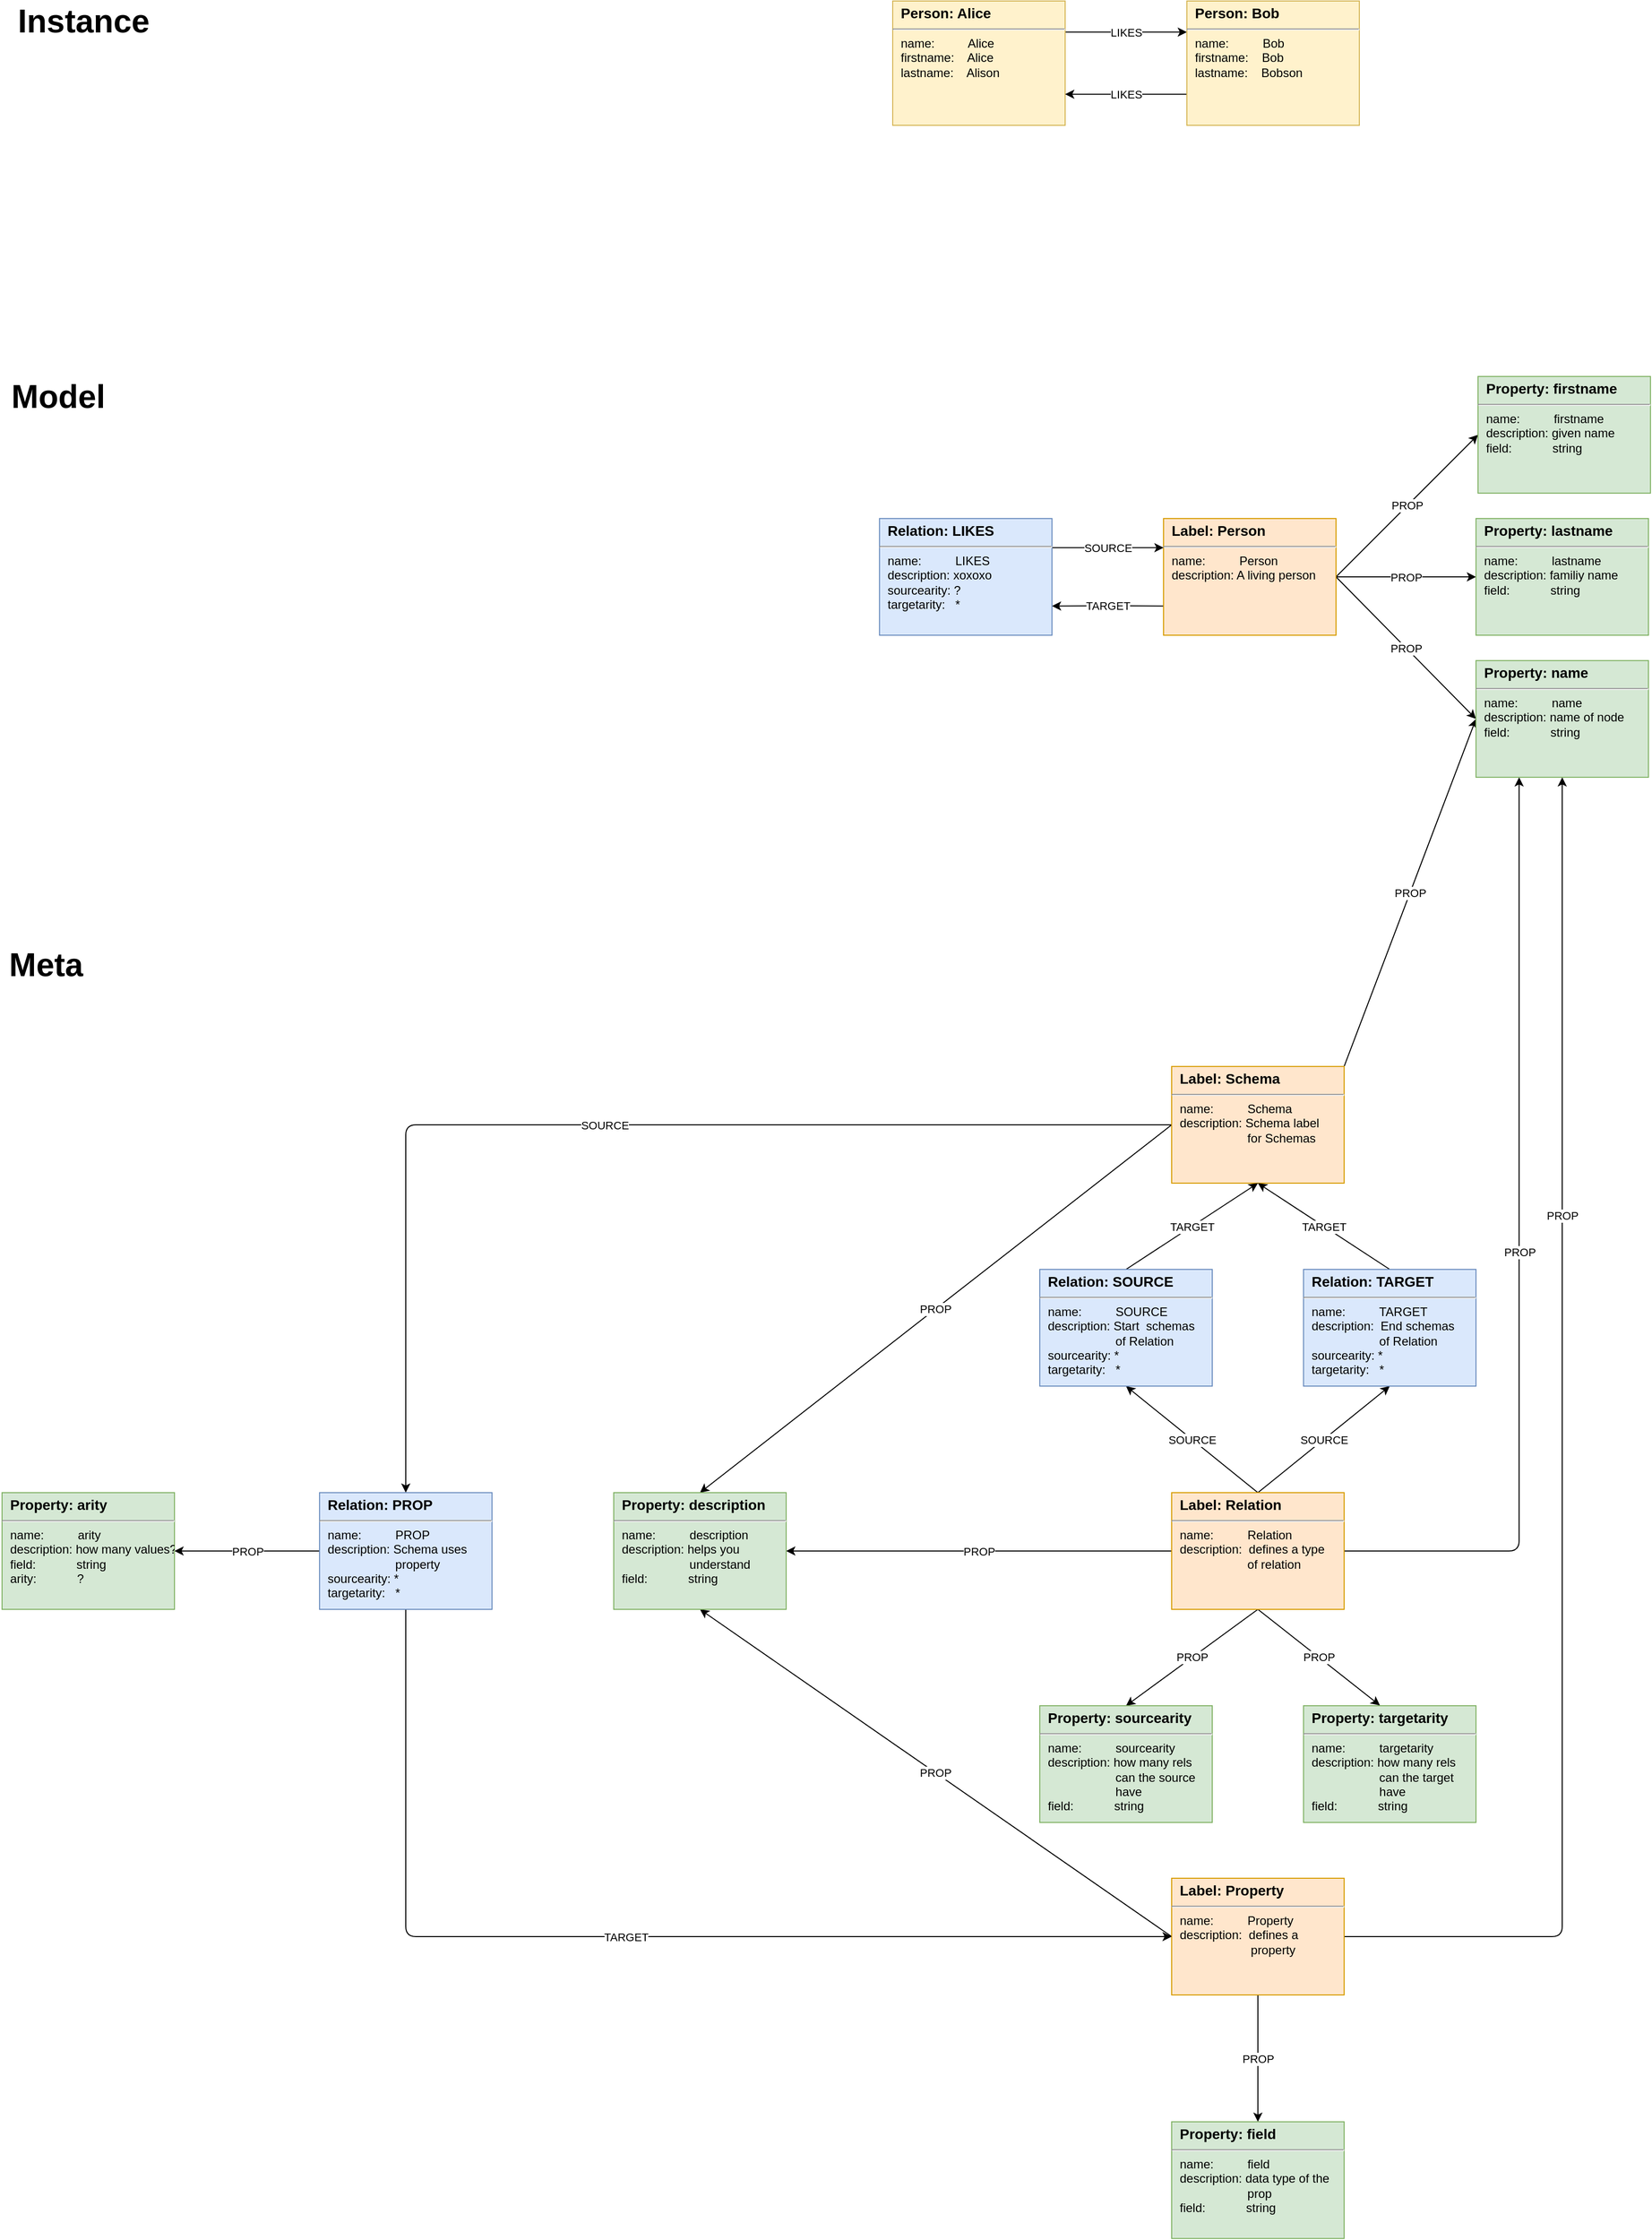 <mxfile version="15.4.0" type="device"><diagram name="Page-1" id="a7904f86-f2b4-8e86-fa97-74104820619b"><mxGraphModel dx="2234" dy="2161" grid="1" gridSize="10" guides="1" tooltips="1" connect="1" arrows="1" fold="1" page="1" pageScale="1" pageWidth="1100" pageHeight="850" background="none" math="0" shadow="0"><root><mxCell id="0"/><mxCell id="1" parent="0"/><mxCell id="VbkSE5yVyqT6yaJdxfcW-22" value="PROP" style="edgeStyle=none;rounded=1;orthogonalLoop=1;jettySize=auto;html=1;exitX=1;exitY=0;exitDx=0;exitDy=0;entryX=0;entryY=0.5;entryDx=0;entryDy=0;fontFamily=Helvetica;fontSize=11;" parent="1" source="24794b860abc3c2d-29" target="VbkSE5yVyqT6yaJdxfcW-18" edge="1"><mxGeometry relative="1" as="geometry"/></mxCell><mxCell id="VbkSE5yVyqT6yaJdxfcW-32" value="PROP" style="edgeStyle=none;rounded=1;orthogonalLoop=1;jettySize=auto;html=1;exitX=0;exitY=0.5;exitDx=0;exitDy=0;entryX=0.5;entryY=0;entryDx=0;entryDy=0;fontFamily=Helvetica;fontSize=11;" parent="1" source="24794b860abc3c2d-29" target="VbkSE5yVyqT6yaJdxfcW-31" edge="1"><mxGeometry relative="1" as="geometry"/></mxCell><mxCell id="VbkSE5yVyqT6yaJdxfcW-42" value="SOURCE" style="edgeStyle=orthogonalEdgeStyle;rounded=1;orthogonalLoop=1;jettySize=auto;html=1;exitX=0;exitY=0.5;exitDx=0;exitDy=0;entryX=0.5;entryY=0;entryDx=0;entryDy=0;fontFamily=Helvetica;fontSize=11;" parent="1" source="24794b860abc3c2d-29" target="VbkSE5yVyqT6yaJdxfcW-41" edge="1"><mxGeometry relative="1" as="geometry"/></mxCell><mxCell id="24794b860abc3c2d-29" value="&lt;p style=&quot;margin: 0px ; margin-top: 4px ; text-align: center ; text-decoration: underline&quot;&gt;&lt;/p&gt;&lt;p style=&quot;margin: 0px ; margin-left: 8px&quot;&gt;&lt;b&gt;&lt;font style=&quot;font-size: 14px&quot;&gt;Label: Schema&lt;/font&gt;&lt;/b&gt;&lt;/p&gt;&lt;hr&gt;&lt;p style=&quot;margin: 0px 0px 0px 8px&quot;&gt;name:&amp;nbsp; &amp;nbsp; &amp;nbsp; &amp;nbsp; &amp;nbsp; Schema&lt;br&gt;description: Schema label&amp;nbsp;&lt;/p&gt;&lt;p style=&quot;margin: 0px 0px 0px 8px&quot;&gt;&amp;nbsp; &amp;nbsp; &amp;nbsp; &amp;nbsp; &amp;nbsp; &amp;nbsp; &amp;nbsp; &amp;nbsp; &amp;nbsp; &amp;nbsp; for Schemas&lt;br&gt;&lt;br&gt;&lt;/p&gt;" style="verticalAlign=top;align=left;overflow=fill;fontSize=12;fontFamily=Helvetica;html=1;rounded=0;shadow=0;comic=0;labelBackgroundColor=none;strokeWidth=1;fillColor=#ffe6cc;strokeColor=#d79b00;" parent="1" vertex="1"><mxGeometry x="1358" y="680" width="170" height="115" as="geometry"/></mxCell><mxCell id="VbkSE5yVyqT6yaJdxfcW-5" value="LIKES" style="edgeStyle=none;rounded=1;orthogonalLoop=1;jettySize=auto;html=1;exitX=1;exitY=0.25;exitDx=0;exitDy=0;entryX=0;entryY=0.25;entryDx=0;entryDy=0;" parent="1" source="VbkSE5yVyqT6yaJdxfcW-1" target="VbkSE5yVyqT6yaJdxfcW-3" edge="1"><mxGeometry relative="1" as="geometry"/></mxCell><mxCell id="VbkSE5yVyqT6yaJdxfcW-1" value="&lt;p style=&quot;margin: 0px ; margin-top: 4px ; text-align: center ; text-decoration: underline&quot;&gt;&lt;/p&gt;&lt;p style=&quot;margin: 0px ; margin-left: 8px&quot;&gt;&lt;b&gt;&lt;font style=&quot;font-size: 14px&quot;&gt;Person: Alice&lt;/font&gt;&lt;/b&gt;&lt;/p&gt;&lt;hr&gt;&lt;p style=&quot;margin: 0px 0px 0px 8px&quot;&gt;name:&amp;nbsp; &amp;nbsp; &amp;nbsp; &amp;nbsp; &amp;nbsp; Alice&lt;br&gt;firstname:&amp;nbsp; &amp;nbsp; Alice&lt;/p&gt;&lt;p style=&quot;margin: 0px 0px 0px 8px&quot;&gt;&lt;span&gt;lastname:&amp;nbsp; &amp;nbsp; Alison&lt;/span&gt;&lt;/p&gt;" style="verticalAlign=top;align=left;overflow=fill;fontSize=12;fontFamily=Helvetica;html=1;rounded=0;shadow=0;comic=0;labelBackgroundColor=none;strokeWidth=1;fillColor=#fff2cc;strokeColor=#d6b656;" parent="1" vertex="1"><mxGeometry x="1083" y="-370" width="170" height="122.5" as="geometry"/></mxCell><mxCell id="VbkSE5yVyqT6yaJdxfcW-7" value="LIKES" style="edgeStyle=none;rounded=1;orthogonalLoop=1;jettySize=auto;html=1;exitX=0;exitY=0.75;exitDx=0;exitDy=0;entryX=1;entryY=0.75;entryDx=0;entryDy=0;" parent="1" source="VbkSE5yVyqT6yaJdxfcW-3" target="VbkSE5yVyqT6yaJdxfcW-1" edge="1"><mxGeometry relative="1" as="geometry"/></mxCell><mxCell id="VbkSE5yVyqT6yaJdxfcW-3" value="&lt;p style=&quot;margin: 0px ; margin-top: 4px ; text-align: center ; text-decoration: underline&quot;&gt;&lt;/p&gt;&lt;p style=&quot;margin: 0px ; margin-left: 8px&quot;&gt;&lt;b&gt;&lt;font style=&quot;font-size: 14px&quot;&gt;Person: Bob&lt;/font&gt;&lt;/b&gt;&lt;/p&gt;&lt;hr&gt;&lt;p style=&quot;margin: 0px 0px 0px 8px&quot;&gt;name:&amp;nbsp; &amp;nbsp; &amp;nbsp; &amp;nbsp; &amp;nbsp; Bob&lt;br&gt;firstname:&amp;nbsp; &amp;nbsp; Bob&lt;/p&gt;&lt;p style=&quot;margin: 0px 0px 0px 8px&quot;&gt;&lt;span&gt;lastname:&amp;nbsp; &amp;nbsp; Bobson&lt;/span&gt;&lt;/p&gt;" style="verticalAlign=top;align=left;overflow=fill;fontSize=12;fontFamily=Helvetica;html=1;rounded=0;shadow=0;comic=0;labelBackgroundColor=none;strokeWidth=1;fillColor=#fff2cc;strokeColor=#d6b656;" parent="1" vertex="1"><mxGeometry x="1373" y="-370" width="170" height="122.5" as="geometry"/></mxCell><mxCell id="VbkSE5yVyqT6yaJdxfcW-23" value="&lt;font face=&quot;helvetica&quot;&gt;PROP&lt;/font&gt;" style="edgeStyle=orthogonalEdgeStyle;rounded=1;orthogonalLoop=1;jettySize=auto;html=1;exitX=1;exitY=0.5;exitDx=0;exitDy=0;entryX=0.25;entryY=1;entryDx=0;entryDy=0;fontFamily=Helvetica;fontSize=11;" parent="1" source="VbkSE5yVyqT6yaJdxfcW-9" target="VbkSE5yVyqT6yaJdxfcW-18" edge="1"><mxGeometry relative="1" as="geometry"/></mxCell><mxCell id="VbkSE5yVyqT6yaJdxfcW-29" value="SOURCE" style="edgeStyle=none;rounded=1;orthogonalLoop=1;jettySize=auto;html=1;exitX=0.5;exitY=0;exitDx=0;exitDy=0;entryX=0.5;entryY=1;entryDx=0;entryDy=0;fontFamily=Helvetica;fontSize=11;" parent="1" source="VbkSE5yVyqT6yaJdxfcW-9" target="VbkSE5yVyqT6yaJdxfcW-25" edge="1"><mxGeometry relative="1" as="geometry"/></mxCell><mxCell id="VbkSE5yVyqT6yaJdxfcW-30" value="SOURCE" style="edgeStyle=none;rounded=1;orthogonalLoop=1;jettySize=auto;html=1;exitX=0.5;exitY=0;exitDx=0;exitDy=0;entryX=0.5;entryY=1;entryDx=0;entryDy=0;fontFamily=Helvetica;fontSize=11;" parent="1" source="VbkSE5yVyqT6yaJdxfcW-9" target="VbkSE5yVyqT6yaJdxfcW-26" edge="1"><mxGeometry relative="1" as="geometry"/></mxCell><mxCell id="VbkSE5yVyqT6yaJdxfcW-33" value="PROP" style="edgeStyle=none;rounded=1;orthogonalLoop=1;jettySize=auto;html=1;exitX=0;exitY=0.5;exitDx=0;exitDy=0;fontFamily=Helvetica;fontSize=11;" parent="1" source="VbkSE5yVyqT6yaJdxfcW-9" target="VbkSE5yVyqT6yaJdxfcW-31" edge="1"><mxGeometry relative="1" as="geometry"/></mxCell><mxCell id="VbkSE5yVyqT6yaJdxfcW-37" value="PROP" style="edgeStyle=none;rounded=1;orthogonalLoop=1;jettySize=auto;html=1;exitX=0.5;exitY=1;exitDx=0;exitDy=0;entryX=0.5;entryY=0;entryDx=0;entryDy=0;fontFamily=Helvetica;fontSize=11;" parent="1" source="VbkSE5yVyqT6yaJdxfcW-9" target="VbkSE5yVyqT6yaJdxfcW-35" edge="1"><mxGeometry relative="1" as="geometry"/></mxCell><mxCell id="VbkSE5yVyqT6yaJdxfcW-38" value="PROP" style="edgeStyle=none;rounded=1;orthogonalLoop=1;jettySize=auto;html=1;exitX=0.5;exitY=1;exitDx=0;exitDy=0;entryX=0.443;entryY=-0.003;entryDx=0;entryDy=0;entryPerimeter=0;fontFamily=Helvetica;fontSize=11;" parent="1" source="VbkSE5yVyqT6yaJdxfcW-9" target="VbkSE5yVyqT6yaJdxfcW-36" edge="1"><mxGeometry relative="1" as="geometry"/></mxCell><mxCell id="VbkSE5yVyqT6yaJdxfcW-9" value="&lt;p style=&quot;margin: 0px ; margin-top: 4px ; text-align: center ; text-decoration: underline&quot;&gt;&lt;/p&gt;&lt;p style=&quot;margin: 0px ; margin-left: 8px&quot;&gt;&lt;b&gt;&lt;font style=&quot;font-size: 14px&quot;&gt;Label: Relation&lt;/font&gt;&lt;/b&gt;&lt;/p&gt;&lt;hr&gt;&lt;p style=&quot;margin: 0px 0px 0px 8px&quot;&gt;name:&amp;nbsp; &amp;nbsp; &amp;nbsp; &amp;nbsp; &amp;nbsp; Relation&lt;br&gt;description:&amp;nbsp; defines a type&lt;/p&gt;&lt;p style=&quot;margin: 0px 0px 0px 8px&quot;&gt;&amp;nbsp; &amp;nbsp; &amp;nbsp; &amp;nbsp; &amp;nbsp; &amp;nbsp; &amp;nbsp; &amp;nbsp; &amp;nbsp; &amp;nbsp; of relation&lt;/p&gt;&lt;p style=&quot;margin: 0px 0px 0px 8px&quot;&gt;&lt;span style=&quot;color: rgba(0 , 0 , 0 , 0) ; font-family: monospace ; font-size: 0px&quot;&gt;%3CmxGraphModel%3E%3Croot%3E%3CmxCell%20id%3D%220%22%2F%3E%3CmxCell%20id%3D%221%22%20parent%3D%220%22%2F%3E%3CmxCell%20id%3D%222%22%20value%3D%22%26lt%3Bp%20style%3D%26quot%3Bmargin%3A%200px%20%3B%20margin-top%3A%204px%20%3B%20text-align%3A%20center%20%3B%20text-decoration%3A%20underline%26quot%3B%26gt%3B%26lt%3B%2Fp%26gt%3B%26lt%3Bp%20style%3D%26quot%3Bmargin%3A%200px%20%3B%20margin-left%3A%208px%26quot%3B%26gt%3B%26lt%3Bb%26gt%3B%26lt%3Bfont%20style%3D%26quot%3Bfont-size%3A%2014px%26quot%3B%26gt%3BSchema%3A%20Schema%26lt%3B%2Ffont%26gt%3B%26lt%3B%2Fb%26gt%3B%26lt%3B%2Fp%26gt%3B%26lt%3Bhr%26gt%3B%26lt%3Bp%20style%3D%26quot%3Bmargin%3A%200px%200px%200px%208px%26quot%3B%26gt%3Bname%3A%26amp%3Bnbsp%3B%20%26amp%3Bnbsp%3B%20%26amp%3Bnbsp%3B%20%26amp%3Bnbsp%3B%20%26amp%3Bnbsp%3B%20Schema%26lt%3Bbr%26gt%3Bdescription%3A%20Schema%20label%26amp%3Bnbsp%3B%26lt%3B%2Fp%26gt%3B%26lt%3Bp%20style%3D%26quot%3Bmargin%3A%200px%200px%200px%208px%26quot%3B%26gt%3B%26amp%3Bnbsp%3B%20%26amp%3Bnbsp%3B%20%26amp%3Bnbsp%3B%20%26amp%3Bnbsp%3B%20%26amp%3Bnbsp%3B%20%26amp%3Bnbsp%3B%20%26amp%3Bnbsp%3B%20%26amp%3Bnbsp%3B%20%26amp%3Bnbsp%3B%20%26amp%3Bnbsp%3B%20for%20Schemas%26lt%3Bbr%26gt%3B%26lt%3Bbr%26gt%3B%26lt%3B%2Fp%26gt%3B%22%20style%3D%22verticalAlign%3Dtop%3Balign%3Dleft%3Boverflow%3Dfill%3BfontSize%3D12%3BfontFamily%3DHelvetica%3Bhtml%3D1%3Brounded%3D0%3Bshadow%3D0%3Bcomic%3D0%3BlabelBackgroundColor%3Dnone%3BstrokeWidth%3D1%3BfillColor%3D%23ffe6cc%3BstrokeColor%3D%23d79b00%3B%22%20vertex%3D%221%22%20parent%3D%221%22%3E%3CmxGeometry%20x%3D%221130%22%20y%3D%22160%22%20width%3D%22170%22%20height%3D%22115%22%20as%3D%22geometry%22%2F%3E%3C%2FmxCell%3E%3C%2Froot%3E%3C%2FmxGraphModel%3E&lt;/span&gt;&lt;br&gt;&lt;/p&gt;" style="verticalAlign=top;align=left;overflow=fill;fontSize=12;fontFamily=Helvetica;html=1;rounded=0;shadow=0;comic=0;labelBackgroundColor=none;strokeWidth=1;fillColor=#ffe6cc;strokeColor=#d79b00;" parent="1" vertex="1"><mxGeometry x="1358" y="1100" width="170" height="115" as="geometry"/></mxCell><mxCell id="VbkSE5yVyqT6yaJdxfcW-24" value="&lt;font face=&quot;helvetica&quot;&gt;PROP&lt;/font&gt;" style="edgeStyle=orthogonalEdgeStyle;rounded=1;orthogonalLoop=1;jettySize=auto;html=1;exitX=1;exitY=0.5;exitDx=0;exitDy=0;entryX=0.5;entryY=1;entryDx=0;entryDy=0;fontFamily=Helvetica;fontSize=11;" parent="1" source="VbkSE5yVyqT6yaJdxfcW-10" target="VbkSE5yVyqT6yaJdxfcW-18" edge="1"><mxGeometry x="0.363" relative="1" as="geometry"><mxPoint y="-1" as="offset"/></mxGeometry></mxCell><mxCell id="VbkSE5yVyqT6yaJdxfcW-34" value="PROP" style="edgeStyle=none;rounded=1;orthogonalLoop=1;jettySize=auto;html=1;entryX=0.5;entryY=1;entryDx=0;entryDy=0;fontFamily=Helvetica;fontSize=11;exitX=0;exitY=0.5;exitDx=0;exitDy=0;" parent="1" source="VbkSE5yVyqT6yaJdxfcW-10" target="VbkSE5yVyqT6yaJdxfcW-31" edge="1"><mxGeometry relative="1" as="geometry"/></mxCell><mxCell id="VbkSE5yVyqT6yaJdxfcW-40" value="PROP" style="edgeStyle=none;rounded=1;orthogonalLoop=1;jettySize=auto;html=1;exitX=0.5;exitY=1;exitDx=0;exitDy=0;entryX=0.5;entryY=0;entryDx=0;entryDy=0;fontFamily=Helvetica;fontSize=11;" parent="1" source="VbkSE5yVyqT6yaJdxfcW-10" target="VbkSE5yVyqT6yaJdxfcW-39" edge="1"><mxGeometry relative="1" as="geometry"/></mxCell><mxCell id="VbkSE5yVyqT6yaJdxfcW-10" value="&lt;p style=&quot;margin: 0px ; margin-top: 4px ; text-align: center ; text-decoration: underline&quot;&gt;&lt;/p&gt;&lt;p style=&quot;margin: 0px ; margin-left: 8px&quot;&gt;&lt;b&gt;&lt;font style=&quot;font-size: 14px&quot;&gt;Label: Property&lt;/font&gt;&lt;/b&gt;&lt;/p&gt;&lt;hr&gt;&lt;p style=&quot;margin: 0px 0px 0px 8px&quot;&gt;name:&amp;nbsp; &amp;nbsp; &amp;nbsp; &amp;nbsp; &amp;nbsp; Property&lt;br&gt;description:&amp;nbsp; defines a&amp;nbsp;&lt;/p&gt;&lt;p style=&quot;margin: 0px 0px 0px 8px&quot;&gt;&amp;nbsp; &amp;nbsp; &amp;nbsp; &amp;nbsp; &amp;nbsp; &amp;nbsp; &amp;nbsp; &amp;nbsp; &amp;nbsp; &amp;nbsp; &amp;nbsp;property&lt;/p&gt;&lt;p style=&quot;margin: 0px 0px 0px 8px&quot;&gt;&lt;span style=&quot;color: rgba(0 , 0 , 0 , 0) ; font-family: monospace ; font-size: 0px&quot;&gt;%3CmxGraphModel%3E%3Croot%3E%3CmxCell%20id%3D%220%22%2F%3E%3CmxCell%20id%3D%221%22%20parent%3D%220%22%2F%3E%3CmxCell%20id%3D%222%22%20value%3D%22%26lt%3Bp%20style%3D%26quot%3Bmargin%3A%200px%20%3B%20margin-top%3A%204px%20%3B%20text-align%3A%20center%20%3B%20text-decoration%3A%20underline%26quot%3B%26gt%3B%26lt%3B%2Fp%26gt%3B%26lt%3Bp%20style%3D%26quot%3Bmargin%3A%200px%20%3B%20margin-left%3A%208px%26quot%3B%26gt%3B%26lt%3Bb%26gt%3B%26lt%3Bfont%20style%3D%26quot%3Bfont-size%3A%2014px%26quot%3B%26gt%3BSchema%3A%20Schema%26lt%3B%2Ffont%26gt%3B%26lt%3B%2Fb%26gt%3B%26lt%3B%2Fp%26gt%3B%26lt%3Bhr%26gt%3B%26lt%3Bp%20style%3D%26quot%3Bmargin%3A%200px%200px%200px%208px%26quot%3B%26gt%3Bname%3A%26amp%3Bnbsp%3B%20%26amp%3Bnbsp%3B%20%26amp%3Bnbsp%3B%20%26amp%3Bnbsp%3B%20%26amp%3Bnbsp%3B%20Schema%26lt%3Bbr%26gt%3Bdescription%3A%20Schema%20label%26amp%3Bnbsp%3B%26lt%3B%2Fp%26gt%3B%26lt%3Bp%20style%3D%26quot%3Bmargin%3A%200px%200px%200px%208px%26quot%3B%26gt%3B%26amp%3Bnbsp%3B%20%26amp%3Bnbsp%3B%20%26amp%3Bnbsp%3B%20%26amp%3Bnbsp%3B%20%26amp%3Bnbsp%3B%20%26amp%3Bnbsp%3B%20%26amp%3Bnbsp%3B%20%26amp%3Bnbsp%3B%20%26amp%3Bnbsp%3B%20%26amp%3Bnbsp%3B%20for%20Schemas%26lt%3Bbr%26gt%3B%26lt%3Bbr%26gt%3B%26lt%3B%2Fp%26gt%3B%22%20style%3D%22verticalAlign%3Dtop%3Balign%3Dleft%3Boverflow%3Dfill%3BfontSize%3D12%3BfontFamily%3DHelvetica%3Bhtml%3D1%3Brounded%3D0%3Bshadow%3D0%3Bcomic%3D0%3BlabelBackgroundColor%3Dnone%3BstrokeWidth%3D1%3BfillColor%3D%23ffe6cc%3BstrokeColor%3D%23d79b00%3B%22%20vertex%3D%221%22%20parent%3D%221%22%3E%3CmxGeometry%20x%3D%221130%22%20y%3D%22160%22%20width%3D%22170%22%20height%3D%22115%22%20as%3D%22geometry%22%2F%3E%3C%2FmxCell%3E%3C%2Froot%3E%3C%2FmxGraphModel%3E&lt;/span&gt;&lt;br&gt;&lt;/p&gt;" style="verticalAlign=top;align=left;overflow=fill;fontSize=12;fontFamily=Helvetica;html=1;rounded=0;shadow=0;comic=0;labelBackgroundColor=none;strokeWidth=1;fillColor=#ffe6cc;strokeColor=#d79b00;" parent="1" vertex="1"><mxGeometry x="1358" y="1480" width="170" height="115" as="geometry"/></mxCell><mxCell id="VbkSE5yVyqT6yaJdxfcW-14" value="TARGET" style="edgeStyle=none;rounded=1;orthogonalLoop=1;jettySize=auto;html=1;exitX=0;exitY=0.75;exitDx=0;exitDy=0;entryX=1;entryY=0.75;entryDx=0;entryDy=0;" parent="1" source="VbkSE5yVyqT6yaJdxfcW-11" target="VbkSE5yVyqT6yaJdxfcW-12" edge="1"><mxGeometry relative="1" as="geometry"><Array as="points"><mxPoint x="1300" y="226"/></Array></mxGeometry></mxCell><mxCell id="VbkSE5yVyqT6yaJdxfcW-19" value="PROP" style="edgeStyle=none;rounded=1;orthogonalLoop=1;jettySize=auto;html=1;exitX=1;exitY=0.5;exitDx=0;exitDy=0;entryX=0;entryY=0.5;entryDx=0;entryDy=0;fontFamily=Helvetica;fontSize=11;" parent="1" source="VbkSE5yVyqT6yaJdxfcW-11" target="VbkSE5yVyqT6yaJdxfcW-16" edge="1"><mxGeometry relative="1" as="geometry"/></mxCell><mxCell id="VbkSE5yVyqT6yaJdxfcW-20" value="PROP" style="edgeStyle=none;rounded=1;orthogonalLoop=1;jettySize=auto;html=1;exitX=1;exitY=0.5;exitDx=0;exitDy=0;entryX=0;entryY=0.5;entryDx=0;entryDy=0;fontFamily=Helvetica;fontSize=11;" parent="1" source="VbkSE5yVyqT6yaJdxfcW-11" target="VbkSE5yVyqT6yaJdxfcW-17" edge="1"><mxGeometry relative="1" as="geometry"/></mxCell><mxCell id="VbkSE5yVyqT6yaJdxfcW-21" value="&lt;font face=&quot;helvetica&quot;&gt;PROP&lt;/font&gt;" style="edgeStyle=none;rounded=1;orthogonalLoop=1;jettySize=auto;html=1;exitX=1;exitY=0.5;exitDx=0;exitDy=0;entryX=0;entryY=0.5;entryDx=0;entryDy=0;fontFamily=Helvetica;fontSize=11;" parent="1" source="VbkSE5yVyqT6yaJdxfcW-11" target="VbkSE5yVyqT6yaJdxfcW-18" edge="1"><mxGeometry relative="1" as="geometry"/></mxCell><mxCell id="VbkSE5yVyqT6yaJdxfcW-11" value="&lt;p style=&quot;margin: 0px ; margin-top: 4px ; text-align: center ; text-decoration: underline&quot;&gt;&lt;/p&gt;&lt;p style=&quot;margin: 0px ; margin-left: 8px&quot;&gt;&lt;b&gt;&lt;font style=&quot;font-size: 14px&quot;&gt;Label: Person&lt;/font&gt;&lt;/b&gt;&lt;/p&gt;&lt;hr&gt;&lt;p style=&quot;margin: 0px 0px 0px 8px&quot;&gt;name:&amp;nbsp; &amp;nbsp; &amp;nbsp; &amp;nbsp; &amp;nbsp; Person&lt;br&gt;description: A living person&lt;/p&gt;&lt;p style=&quot;margin: 0px 0px 0px 8px&quot;&gt;&lt;br&gt;&lt;/p&gt;" style="verticalAlign=top;align=left;overflow=fill;fontSize=12;fontFamily=Helvetica;html=1;rounded=0;shadow=0;comic=0;labelBackgroundColor=none;strokeWidth=1;fillColor=#ffe6cc;strokeColor=#d79b00;" parent="1" vertex="1"><mxGeometry x="1350" y="140" width="170" height="115" as="geometry"/></mxCell><mxCell id="VbkSE5yVyqT6yaJdxfcW-13" value="SOURCE" style="edgeStyle=none;rounded=1;orthogonalLoop=1;jettySize=auto;html=1;exitX=1;exitY=0.25;exitDx=0;exitDy=0;entryX=0;entryY=0.25;entryDx=0;entryDy=0;" parent="1" source="VbkSE5yVyqT6yaJdxfcW-12" target="VbkSE5yVyqT6yaJdxfcW-11" edge="1"><mxGeometry relative="1" as="geometry"/></mxCell><mxCell id="VbkSE5yVyqT6yaJdxfcW-12" value="&lt;p style=&quot;margin: 0px ; margin-top: 4px ; text-align: center ; text-decoration: underline&quot;&gt;&lt;/p&gt;&lt;p style=&quot;margin: 0px ; margin-left: 8px&quot;&gt;&lt;b&gt;&lt;font style=&quot;font-size: 14px&quot;&gt;Relation: LIKES&lt;/font&gt;&lt;/b&gt;&lt;/p&gt;&lt;hr&gt;&lt;p style=&quot;margin: 0px 0px 0px 8px&quot;&gt;name:&amp;nbsp; &amp;nbsp; &amp;nbsp; &amp;nbsp; &amp;nbsp; LIKES&lt;br&gt;description: xoxoxo&lt;/p&gt;&lt;p style=&quot;margin: 0px 0px 0px 8px&quot;&gt;sourcearity: ?&lt;/p&gt;&lt;p style=&quot;margin: 0px 0px 0px 8px&quot;&gt;targetarity:&amp;nbsp; &amp;nbsp;*&lt;/p&gt;" style="verticalAlign=top;align=left;overflow=fill;fontSize=12;fontFamily=Helvetica;html=1;rounded=0;shadow=0;comic=0;labelBackgroundColor=none;strokeWidth=1;fillColor=#dae8fc;strokeColor=#6c8ebf;" parent="1" vertex="1"><mxGeometry x="1070" y="140" width="170" height="115" as="geometry"/></mxCell><mxCell id="VbkSE5yVyqT6yaJdxfcW-16" value="&lt;p style=&quot;margin: 0px ; margin-top: 4px ; text-align: center ; text-decoration: underline&quot;&gt;&lt;/p&gt;&lt;p style=&quot;margin: 0px ; margin-left: 8px&quot;&gt;&lt;b&gt;&lt;font style=&quot;font-size: 14px&quot;&gt;Property: firstname&lt;/font&gt;&lt;/b&gt;&lt;/p&gt;&lt;hr&gt;&lt;p style=&quot;margin: 0px 0px 0px 8px&quot;&gt;name:&amp;nbsp; &amp;nbsp; &amp;nbsp; &amp;nbsp; &amp;nbsp; firstname&lt;br&gt;description: given name&lt;/p&gt;&lt;p style=&quot;margin: 0px 0px 0px 8px&quot;&gt;field:&amp;nbsp; &amp;nbsp; &amp;nbsp; &amp;nbsp; &amp;nbsp; &amp;nbsp; string&lt;/p&gt;" style="verticalAlign=top;align=left;overflow=fill;fontSize=12;fontFamily=Helvetica;html=1;rounded=0;shadow=0;comic=0;labelBackgroundColor=none;strokeWidth=1;fillColor=#d5e8d4;strokeColor=#82b366;" parent="1" vertex="1"><mxGeometry x="1660" width="170" height="115" as="geometry"/></mxCell><mxCell id="VbkSE5yVyqT6yaJdxfcW-17" value="&lt;p style=&quot;margin: 0px ; margin-top: 4px ; text-align: center ; text-decoration: underline&quot;&gt;&lt;/p&gt;&lt;p style=&quot;margin: 0px ; margin-left: 8px&quot;&gt;&lt;b&gt;&lt;font style=&quot;font-size: 14px&quot;&gt;Property: lastname&lt;/font&gt;&lt;/b&gt;&lt;/p&gt;&lt;hr&gt;&lt;p style=&quot;margin: 0px 0px 0px 8px&quot;&gt;name:&amp;nbsp; &amp;nbsp; &amp;nbsp; &amp;nbsp; &amp;nbsp; lastname&lt;br&gt;description: familiy name&lt;/p&gt;&lt;p style=&quot;margin: 0px 0px 0px 8px&quot;&gt;field:&amp;nbsp; &amp;nbsp; &amp;nbsp; &amp;nbsp; &amp;nbsp; &amp;nbsp; string&lt;/p&gt;" style="verticalAlign=top;align=left;overflow=fill;fontSize=12;fontFamily=Helvetica;html=1;rounded=0;shadow=0;comic=0;labelBackgroundColor=none;strokeWidth=1;fillColor=#d5e8d4;strokeColor=#82b366;" parent="1" vertex="1"><mxGeometry x="1658" y="140" width="170" height="115" as="geometry"/></mxCell><mxCell id="VbkSE5yVyqT6yaJdxfcW-18" value="&lt;p style=&quot;margin: 0px ; margin-top: 4px ; text-align: center ; text-decoration: underline&quot;&gt;&lt;/p&gt;&lt;p style=&quot;margin: 0px ; margin-left: 8px&quot;&gt;&lt;b&gt;&lt;font style=&quot;font-size: 14px&quot;&gt;Property: name&lt;/font&gt;&lt;/b&gt;&lt;/p&gt;&lt;hr&gt;&lt;p style=&quot;margin: 0px 0px 0px 8px&quot;&gt;name:&amp;nbsp; &amp;nbsp; &amp;nbsp; &amp;nbsp; &amp;nbsp; name&lt;br&gt;description: name of node&lt;/p&gt;&lt;p style=&quot;margin: 0px 0px 0px 8px&quot;&gt;field:&amp;nbsp; &amp;nbsp; &amp;nbsp; &amp;nbsp; &amp;nbsp; &amp;nbsp; string&lt;/p&gt;" style="verticalAlign=top;align=left;overflow=fill;fontSize=12;fontFamily=Helvetica;html=1;rounded=0;shadow=0;comic=0;labelBackgroundColor=none;strokeWidth=1;fillColor=#d5e8d4;strokeColor=#82b366;" parent="1" vertex="1"><mxGeometry x="1658" y="280" width="170" height="115" as="geometry"/></mxCell><mxCell id="VbkSE5yVyqT6yaJdxfcW-27" value="TARGET" style="rounded=1;orthogonalLoop=1;jettySize=auto;html=1;exitX=0.5;exitY=0;exitDx=0;exitDy=0;fontFamily=Helvetica;fontSize=11;entryX=0.5;entryY=1;entryDx=0;entryDy=0;" parent="1" source="VbkSE5yVyqT6yaJdxfcW-25" target="24794b860abc3c2d-29" edge="1"><mxGeometry relative="1" as="geometry"><mxPoint x="1448" y="800" as="targetPoint"/></mxGeometry></mxCell><mxCell id="VbkSE5yVyqT6yaJdxfcW-25" value="&lt;p style=&quot;margin: 0px ; margin-top: 4px ; text-align: center ; text-decoration: underline&quot;&gt;&lt;/p&gt;&lt;p style=&quot;margin: 0px ; margin-left: 8px&quot;&gt;&lt;b&gt;&lt;font style=&quot;font-size: 14px&quot;&gt;Relation: SOURCE&lt;/font&gt;&lt;/b&gt;&lt;/p&gt;&lt;hr&gt;&lt;p style=&quot;margin: 0px 0px 0px 8px&quot;&gt;name:&amp;nbsp; &amp;nbsp; &amp;nbsp; &amp;nbsp; &amp;nbsp; SOURCE&lt;br&gt;description: Start&amp;nbsp; schemas&amp;nbsp;&lt;/p&gt;&lt;p style=&quot;margin: 0px 0px 0px 8px&quot;&gt;&amp;nbsp; &amp;nbsp; &amp;nbsp; &amp;nbsp; &amp;nbsp; &amp;nbsp; &amp;nbsp; &amp;nbsp; &amp;nbsp; &amp;nbsp; of Relation&lt;/p&gt;&lt;p style=&quot;margin: 0px 0px 0px 8px&quot;&gt;sourcearity: *&lt;/p&gt;&lt;p style=&quot;margin: 0px 0px 0px 8px&quot;&gt;targetarity:&amp;nbsp; &amp;nbsp;*&lt;/p&gt;" style="verticalAlign=top;align=left;overflow=fill;fontSize=12;fontFamily=Helvetica;html=1;rounded=0;shadow=0;comic=0;labelBackgroundColor=none;strokeWidth=1;fillColor=#dae8fc;strokeColor=#6c8ebf;" parent="1" vertex="1"><mxGeometry x="1228" y="880" width="170" height="115" as="geometry"/></mxCell><mxCell id="VbkSE5yVyqT6yaJdxfcW-28" value="TARGET" style="edgeStyle=none;rounded=1;orthogonalLoop=1;jettySize=auto;html=1;exitX=0.5;exitY=0;exitDx=0;exitDy=0;fontFamily=Helvetica;fontSize=11;entryX=0.5;entryY=1;entryDx=0;entryDy=0;" parent="1" source="VbkSE5yVyqT6yaJdxfcW-26" target="24794b860abc3c2d-29" edge="1"><mxGeometry relative="1" as="geometry"><mxPoint x="1450" y="810" as="targetPoint"/></mxGeometry></mxCell><mxCell id="VbkSE5yVyqT6yaJdxfcW-26" value="&lt;p style=&quot;margin: 0px ; margin-top: 4px ; text-align: center ; text-decoration: underline&quot;&gt;&lt;/p&gt;&lt;p style=&quot;margin: 0px ; margin-left: 8px&quot;&gt;&lt;b&gt;&lt;font style=&quot;font-size: 14px&quot;&gt;Relation: TARGET&lt;/font&gt;&lt;/b&gt;&lt;/p&gt;&lt;hr&gt;&lt;p style=&quot;margin: 0px 0px 0px 8px&quot;&gt;name:&amp;nbsp; &amp;nbsp; &amp;nbsp; &amp;nbsp; &amp;nbsp; TARGET&lt;br&gt;description:&amp;nbsp; End schemas&lt;/p&gt;&lt;p style=&quot;margin: 0px 0px 0px 8px&quot;&gt;&amp;nbsp; &amp;nbsp; &amp;nbsp; &amp;nbsp; &amp;nbsp; &amp;nbsp; &amp;nbsp; &amp;nbsp; &amp;nbsp; &amp;nbsp; of Relation&lt;/p&gt;&lt;p style=&quot;margin: 0px 0px 0px 8px&quot;&gt;sourcearity: *&lt;/p&gt;&lt;p style=&quot;margin: 0px 0px 0px 8px&quot;&gt;targetarity:&amp;nbsp; &amp;nbsp;*&lt;/p&gt;" style="verticalAlign=top;align=left;overflow=fill;fontSize=12;fontFamily=Helvetica;html=1;rounded=0;shadow=0;comic=0;labelBackgroundColor=none;strokeWidth=1;fillColor=#dae8fc;strokeColor=#6c8ebf;" parent="1" vertex="1"><mxGeometry x="1488" y="880" width="170" height="115" as="geometry"/></mxCell><mxCell id="VbkSE5yVyqT6yaJdxfcW-31" value="&lt;p style=&quot;margin: 0px ; margin-top: 4px ; text-align: center ; text-decoration: underline&quot;&gt;&lt;/p&gt;&lt;p style=&quot;margin: 0px ; margin-left: 8px&quot;&gt;&lt;b&gt;&lt;font style=&quot;font-size: 14px&quot;&gt;Property: description&lt;/font&gt;&lt;/b&gt;&lt;/p&gt;&lt;hr&gt;&lt;p style=&quot;margin: 0px 0px 0px 8px&quot;&gt;name:&amp;nbsp; &amp;nbsp; &amp;nbsp; &amp;nbsp; &amp;nbsp; description&lt;br&gt;description: helps you&amp;nbsp;&lt;/p&gt;&lt;p style=&quot;margin: 0px 0px 0px 8px&quot;&gt;&amp;nbsp; &amp;nbsp; &amp;nbsp; &amp;nbsp; &amp;nbsp; &amp;nbsp; &amp;nbsp; &amp;nbsp; &amp;nbsp; &amp;nbsp; understand&lt;/p&gt;&lt;p style=&quot;margin: 0px 0px 0px 8px&quot;&gt;&lt;span&gt;field:&amp;nbsp; &amp;nbsp; &amp;nbsp; &amp;nbsp; &amp;nbsp; &amp;nbsp; string&lt;/span&gt;&lt;/p&gt;" style="verticalAlign=top;align=left;overflow=fill;fontSize=12;fontFamily=Helvetica;html=1;rounded=0;shadow=0;comic=0;labelBackgroundColor=none;strokeWidth=1;fillColor=#d5e8d4;strokeColor=#82b366;" parent="1" vertex="1"><mxGeometry x="808" y="1100" width="170" height="115" as="geometry"/></mxCell><mxCell id="VbkSE5yVyqT6yaJdxfcW-35" value="&lt;p style=&quot;margin: 0px ; margin-top: 4px ; text-align: center ; text-decoration: underline&quot;&gt;&lt;/p&gt;&lt;p style=&quot;margin: 0px ; margin-left: 8px&quot;&gt;&lt;b&gt;&lt;font style=&quot;font-size: 14px&quot;&gt;Property: sourcearity&lt;/font&gt;&lt;/b&gt;&lt;/p&gt;&lt;hr&gt;&lt;p style=&quot;margin: 0px 0px 0px 8px&quot;&gt;name:&amp;nbsp; &amp;nbsp; &amp;nbsp; &amp;nbsp; &amp;nbsp; sourcearity&lt;br&gt;description: how many rels&lt;/p&gt;&lt;p style=&quot;margin: 0px 0px 0px 8px&quot;&gt;&amp;nbsp; &amp;nbsp; &amp;nbsp; &amp;nbsp; &amp;nbsp; &amp;nbsp; &amp;nbsp; &amp;nbsp; &amp;nbsp; &amp;nbsp; can the source&lt;/p&gt;&lt;p style=&quot;margin: 0px 0px 0px 8px&quot;&gt;&amp;nbsp; &amp;nbsp; &amp;nbsp; &amp;nbsp; &amp;nbsp; &amp;nbsp; &amp;nbsp; &amp;nbsp; &amp;nbsp; &amp;nbsp; have&lt;/p&gt;&lt;p style=&quot;margin: 0px 0px 0px 8px&quot;&gt;&lt;span&gt;field:&amp;nbsp; &amp;nbsp; &amp;nbsp; &amp;nbsp; &amp;nbsp; &amp;nbsp; string&lt;/span&gt;&lt;/p&gt;" style="verticalAlign=top;align=left;overflow=fill;fontSize=12;fontFamily=Helvetica;html=1;rounded=0;shadow=0;comic=0;labelBackgroundColor=none;strokeWidth=1;fillColor=#d5e8d4;strokeColor=#82b366;" parent="1" vertex="1"><mxGeometry x="1228" y="1310" width="170" height="115" as="geometry"/></mxCell><mxCell id="VbkSE5yVyqT6yaJdxfcW-36" value="&lt;p style=&quot;margin: 0px ; margin-top: 4px ; text-align: center ; text-decoration: underline&quot;&gt;&lt;/p&gt;&lt;p style=&quot;margin: 0px ; margin-left: 8px&quot;&gt;&lt;b&gt;&lt;font style=&quot;font-size: 14px&quot;&gt;Property: targetarity&lt;/font&gt;&lt;/b&gt;&lt;/p&gt;&lt;hr&gt;&lt;p style=&quot;margin: 0px 0px 0px 8px&quot;&gt;name:&amp;nbsp; &amp;nbsp; &amp;nbsp; &amp;nbsp; &amp;nbsp; targetarity&lt;br&gt;description: how many rels&lt;/p&gt;&lt;p style=&quot;margin: 0px 0px 0px 8px&quot;&gt;&amp;nbsp; &amp;nbsp; &amp;nbsp; &amp;nbsp; &amp;nbsp; &amp;nbsp; &amp;nbsp; &amp;nbsp; &amp;nbsp; &amp;nbsp; can the target&lt;/p&gt;&lt;p style=&quot;margin: 0px 0px 0px 8px&quot;&gt;&amp;nbsp; &amp;nbsp; &amp;nbsp; &amp;nbsp; &amp;nbsp; &amp;nbsp; &amp;nbsp; &amp;nbsp; &amp;nbsp; &amp;nbsp; have&lt;/p&gt;&lt;p style=&quot;margin: 0px 0px 0px 8px&quot;&gt;&lt;span&gt;field:&amp;nbsp; &amp;nbsp; &amp;nbsp; &amp;nbsp; &amp;nbsp; &amp;nbsp; string&lt;/span&gt;&lt;/p&gt;" style="verticalAlign=top;align=left;overflow=fill;fontSize=12;fontFamily=Helvetica;html=1;rounded=0;shadow=0;comic=0;labelBackgroundColor=none;strokeWidth=1;fillColor=#d5e8d4;strokeColor=#82b366;" parent="1" vertex="1"><mxGeometry x="1488" y="1310" width="170" height="115" as="geometry"/></mxCell><mxCell id="VbkSE5yVyqT6yaJdxfcW-39" value="&lt;p style=&quot;margin: 0px ; margin-top: 4px ; text-align: center ; text-decoration: underline&quot;&gt;&lt;/p&gt;&lt;p style=&quot;margin: 0px ; margin-left: 8px&quot;&gt;&lt;b&gt;&lt;font style=&quot;font-size: 14px&quot;&gt;Property: field&lt;/font&gt;&lt;/b&gt;&lt;/p&gt;&lt;hr&gt;&lt;p style=&quot;margin: 0px 0px 0px 8px&quot;&gt;name:&amp;nbsp; &amp;nbsp; &amp;nbsp; &amp;nbsp; &amp;nbsp; field&lt;br&gt;description: data type of the&lt;/p&gt;&lt;p style=&quot;margin: 0px 0px 0px 8px&quot;&gt;&amp;nbsp; &amp;nbsp; &amp;nbsp; &amp;nbsp; &amp;nbsp; &amp;nbsp; &amp;nbsp; &amp;nbsp; &amp;nbsp; &amp;nbsp; prop&lt;/p&gt;&lt;p style=&quot;margin: 0px 0px 0px 8px&quot;&gt;&lt;span&gt;field:&amp;nbsp; &amp;nbsp; &amp;nbsp; &amp;nbsp; &amp;nbsp; &amp;nbsp; string&lt;/span&gt;&lt;/p&gt;" style="verticalAlign=top;align=left;overflow=fill;fontSize=12;fontFamily=Helvetica;html=1;rounded=0;shadow=0;comic=0;labelBackgroundColor=none;strokeWidth=1;fillColor=#d5e8d4;strokeColor=#82b366;" parent="1" vertex="1"><mxGeometry x="1358" y="1720" width="170" height="115" as="geometry"/></mxCell><mxCell id="VbkSE5yVyqT6yaJdxfcW-43" value="TARGET" style="edgeStyle=orthogonalEdgeStyle;rounded=1;orthogonalLoop=1;jettySize=auto;html=1;exitX=0.5;exitY=1;exitDx=0;exitDy=0;entryX=0;entryY=0.5;entryDx=0;entryDy=0;fontFamily=Helvetica;fontSize=11;" parent="1" source="VbkSE5yVyqT6yaJdxfcW-41" target="VbkSE5yVyqT6yaJdxfcW-10" edge="1"><mxGeometry relative="1" as="geometry"/></mxCell><mxCell id="VbkSE5yVyqT6yaJdxfcW-45" value="PROP" style="rounded=1;orthogonalLoop=1;jettySize=auto;html=1;fontFamily=Helvetica;fontSize=11;" parent="1" source="VbkSE5yVyqT6yaJdxfcW-41" target="VbkSE5yVyqT6yaJdxfcW-44" edge="1"><mxGeometry relative="1" as="geometry"/></mxCell><mxCell id="VbkSE5yVyqT6yaJdxfcW-41" value="&lt;p style=&quot;margin: 0px ; margin-top: 4px ; text-align: center ; text-decoration: underline&quot;&gt;&lt;/p&gt;&lt;p style=&quot;margin: 0px ; margin-left: 8px&quot;&gt;&lt;b&gt;&lt;font style=&quot;font-size: 14px&quot;&gt;Relation: PROP&lt;/font&gt;&lt;/b&gt;&lt;/p&gt;&lt;hr&gt;&lt;p style=&quot;margin: 0px 0px 0px 8px&quot;&gt;name:&amp;nbsp; &amp;nbsp; &amp;nbsp; &amp;nbsp; &amp;nbsp; PROP&lt;br&gt;description: Schema uses&amp;nbsp;&lt;/p&gt;&lt;p style=&quot;margin: 0px 0px 0px 8px&quot;&gt;&amp;nbsp; &amp;nbsp; &amp;nbsp; &amp;nbsp; &amp;nbsp; &amp;nbsp; &amp;nbsp; &amp;nbsp; &amp;nbsp; &amp;nbsp; property&lt;/p&gt;&lt;p style=&quot;margin: 0px 0px 0px 8px&quot;&gt;sourcearity: *&lt;/p&gt;&lt;p style=&quot;margin: 0px 0px 0px 8px&quot;&gt;targetarity:&amp;nbsp; &amp;nbsp;*&lt;/p&gt;" style="verticalAlign=top;align=left;overflow=fill;fontSize=12;fontFamily=Helvetica;html=1;rounded=0;shadow=0;comic=0;labelBackgroundColor=none;strokeWidth=1;fillColor=#dae8fc;strokeColor=#6c8ebf;" parent="1" vertex="1"><mxGeometry x="518" y="1100" width="170" height="115" as="geometry"/></mxCell><mxCell id="VbkSE5yVyqT6yaJdxfcW-44" value="&lt;p style=&quot;margin: 0px ; margin-top: 4px ; text-align: center ; text-decoration: underline&quot;&gt;&lt;/p&gt;&lt;p style=&quot;margin: 0px ; margin-left: 8px&quot;&gt;&lt;b&gt;&lt;font style=&quot;font-size: 14px&quot;&gt;Property: arity&lt;/font&gt;&lt;/b&gt;&lt;/p&gt;&lt;hr&gt;&lt;p style=&quot;margin: 0px 0px 0px 8px&quot;&gt;name:&amp;nbsp; &amp;nbsp; &amp;nbsp; &amp;nbsp; &amp;nbsp; arity&lt;br&gt;description: how many values?&lt;/p&gt;&lt;p style=&quot;margin: 0px 0px 0px 8px&quot;&gt;&lt;span&gt;field:&amp;nbsp; &amp;nbsp; &amp;nbsp; &amp;nbsp; &amp;nbsp; &amp;nbsp; string&lt;/span&gt;&lt;/p&gt;&lt;p style=&quot;margin: 0px 0px 0px 8px&quot;&gt;&lt;span&gt;arity:&amp;nbsp; &amp;nbsp; &amp;nbsp; &amp;nbsp; &amp;nbsp; &amp;nbsp; ?&lt;/span&gt;&lt;/p&gt;" style="verticalAlign=top;align=left;overflow=fill;fontSize=12;fontFamily=Helvetica;html=1;rounded=0;shadow=0;comic=0;labelBackgroundColor=none;strokeWidth=1;fillColor=#d5e8d4;strokeColor=#82b366;" parent="1" vertex="1"><mxGeometry x="205" y="1100" width="170" height="115" as="geometry"/></mxCell><mxCell id="VbkSE5yVyqT6yaJdxfcW-46" value="Instance" style="text;html=1;align=center;verticalAlign=middle;resizable=0;points=[];autosize=1;strokeColor=none;fillColor=none;fontSize=32;fontFamily=Helvetica;fontStyle=1" parent="1" vertex="1"><mxGeometry x="210" y="-370" width="150" height="40" as="geometry"/></mxCell><mxCell id="VbkSE5yVyqT6yaJdxfcW-47" value="Model" style="text;html=1;align=center;verticalAlign=middle;resizable=0;points=[];autosize=1;strokeColor=none;fillColor=none;fontSize=32;fontFamily=Helvetica;fontStyle=1" parent="1" vertex="1"><mxGeometry x="205" width="110" height="40" as="geometry"/></mxCell><mxCell id="VbkSE5yVyqT6yaJdxfcW-48" value="Meta" style="text;html=1;align=center;verticalAlign=middle;resizable=0;points=[];autosize=1;strokeColor=none;fillColor=none;fontSize=32;fontFamily=Helvetica;fontStyle=1" parent="1" vertex="1"><mxGeometry x="203" y="560" width="90" height="40" as="geometry"/></mxCell></root></mxGraphModel></diagram></mxfile>